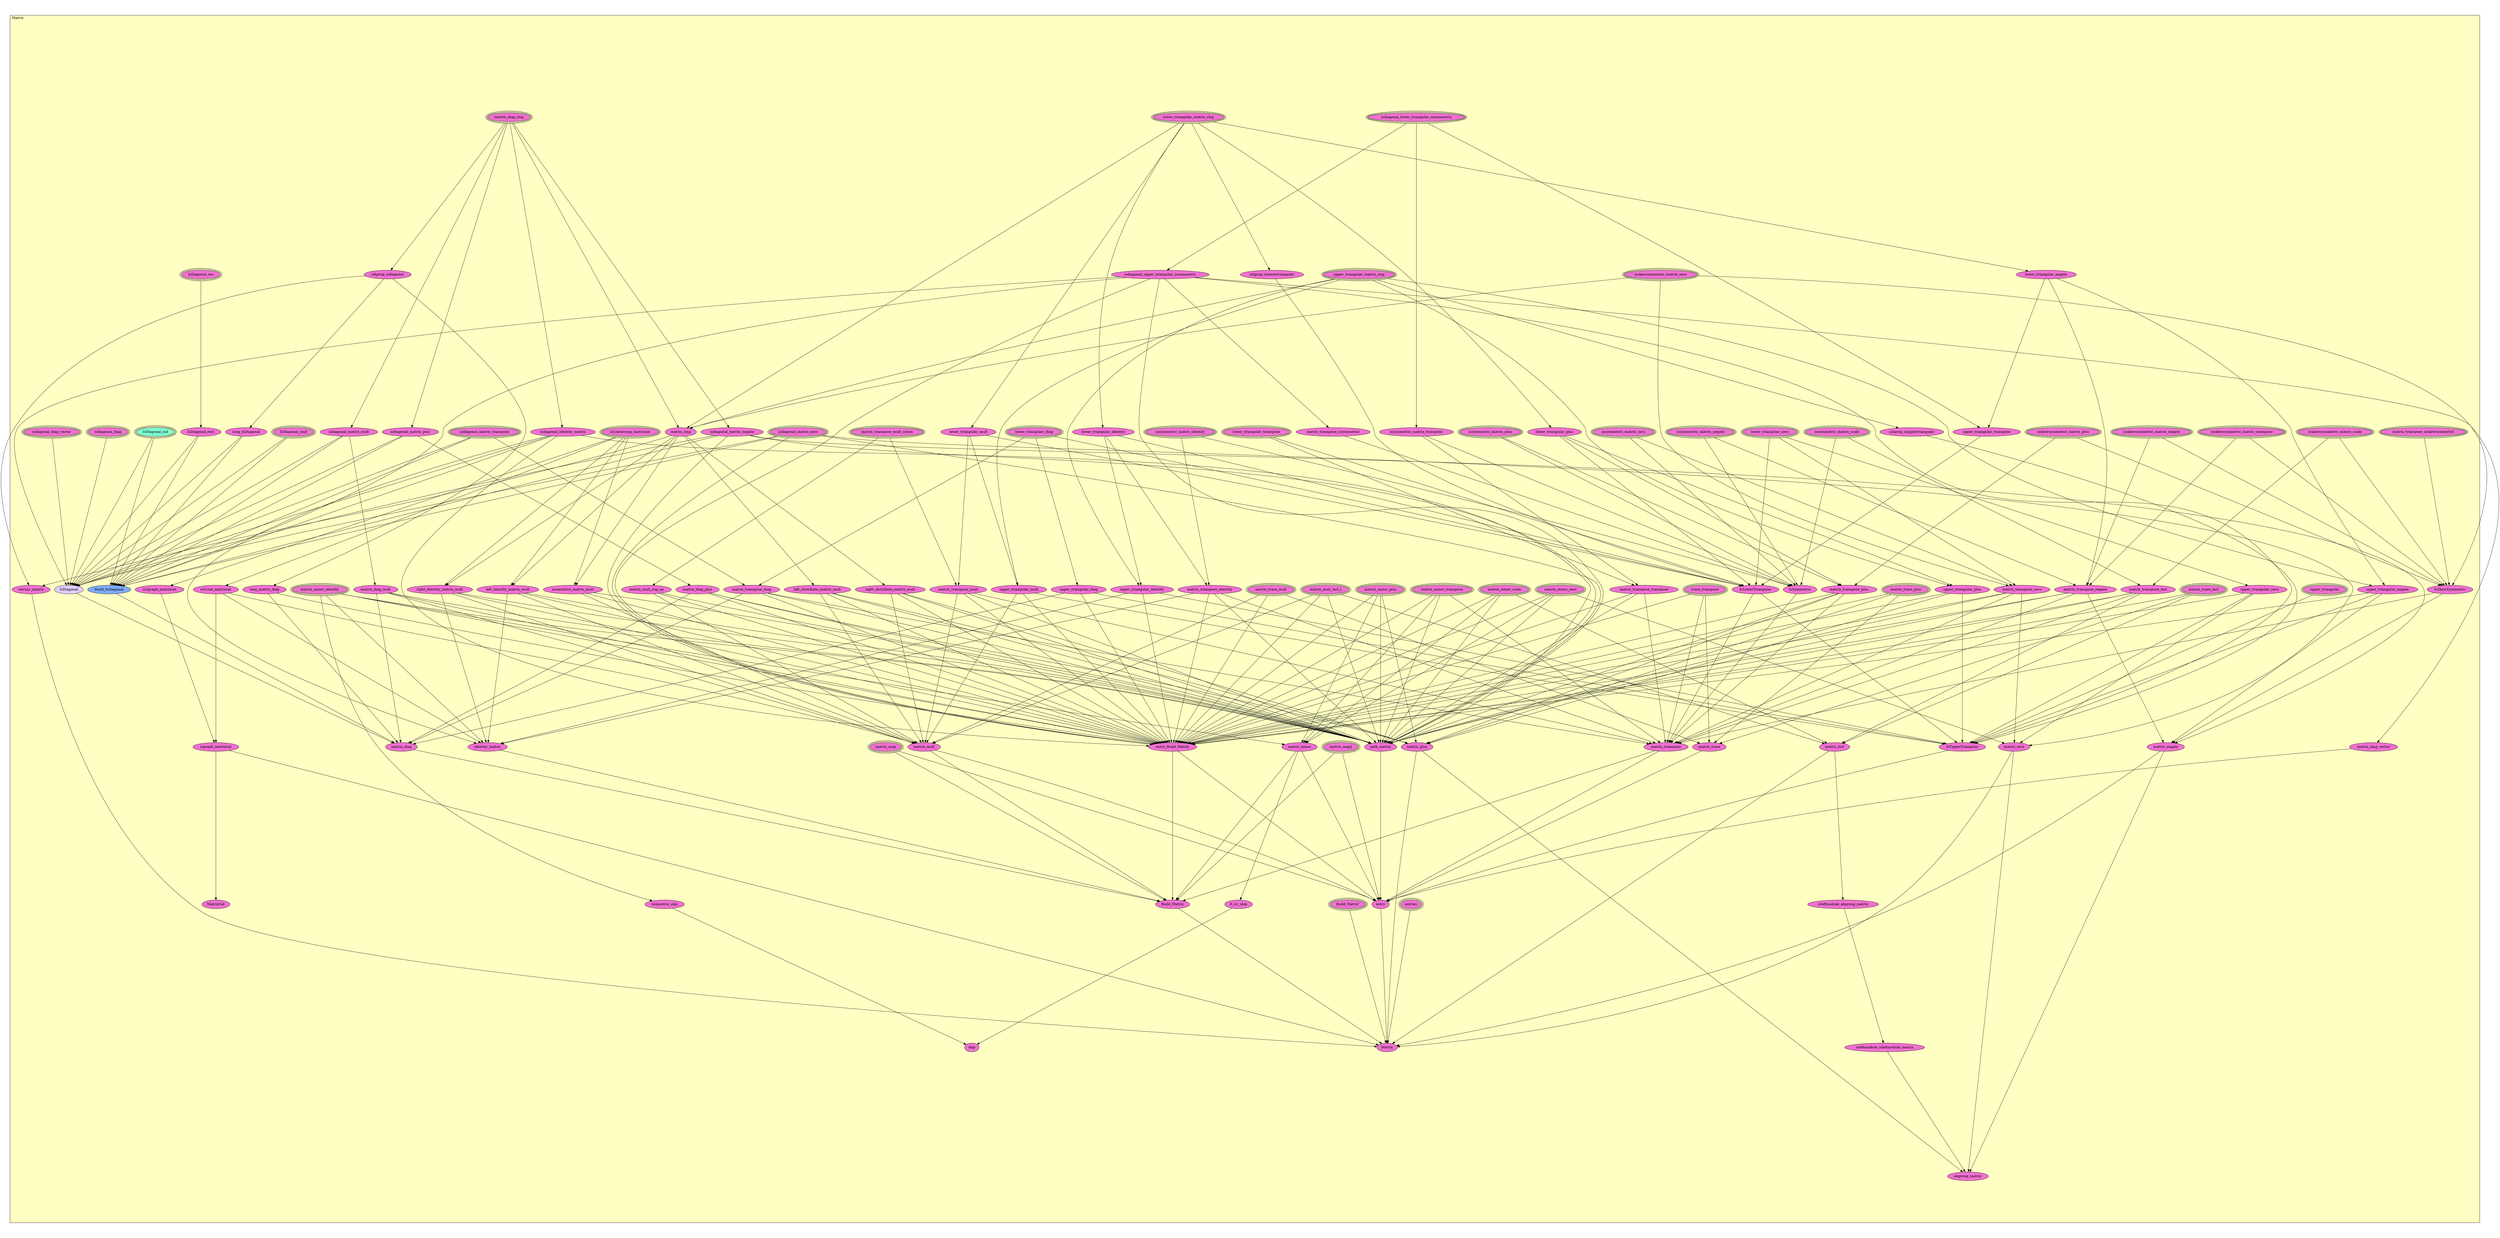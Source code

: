 digraph HoTT_Algebra_Rings_Matrix {
  graph [ratio=0.5]
  node [style=filled]
Matrix_is1catstrong_matrixcat [label="is1catstrong_matrixcat", URL=<Matrix.html#is1catstrong_matrixcat>, peripheries=3, fillcolor="#F070D1"] ;
Matrix_is2graph_matrixcat [label="is2graph_matrixcat", URL=<Matrix.html#is2graph_matrixcat>, fillcolor="#F070D1"] ;
Matrix_is01cat_matrixcat [label="is01cat_matrixcat", URL=<Matrix.html#is01cat_matrixcat>, fillcolor="#F070D1"] ;
Matrix_isgraph_matrixcat [label="isgraph_matrixcat", URL=<Matrix.html#isgraph_matrixcat>, fillcolor="#F070D1"] ;
Matrix_MatrixCat [label="MatrixCat", URL=<Matrix.html#MatrixCat>, fillcolor="#F070D1"] ;
Matrix_isskewsymmetric_matrix_plus [label="isskewsymmetric_matrix_plus", URL=<Matrix.html#isskewsymmetric_matrix_plus>, peripheries=3, fillcolor="#F070D1"] ;
Matrix_isskewsymmetric_matrix_transpose [label="isskewsymmetric_matrix_transpose", URL=<Matrix.html#isskewsymmetric_matrix_transpose>, peripheries=3, fillcolor="#F070D1"] ;
Matrix_isskewsymmetric_matrix_scale [label="isskewsymmetric_matrix_scale", URL=<Matrix.html#isskewsymmetric_matrix_scale>, peripheries=3, fillcolor="#F070D1"] ;
Matrix_isskewsymmetric_matrix_negate [label="isskewsymmetric_matrix_negate", URL=<Matrix.html#isskewsymmetric_matrix_negate>, peripheries=3, fillcolor="#F070D1"] ;
Matrix_isskewsymmetric_matrix_zero [label="isskewsymmetric_matrix_zero", URL=<Matrix.html#isskewsymmetric_matrix_zero>, peripheries=3, fillcolor="#F070D1"] ;
Matrix_matrix_transpose_isskewsymmetric [label="matrix_transpose_isskewsymmetric", URL=<Matrix.html#matrix_transpose_isskewsymmetric>, peripheries=3, fillcolor="#F070D1"] ;
Matrix_IsSkewSymmetric [label="IsSkewSymmetric", URL=<Matrix.html#IsSkewSymmetric>, fillcolor="#F070D1"] ;
Matrix_isdiagonal_lower_triangular_issymmetric [label="isdiagonal_lower_triangular_issymmetric", URL=<Matrix.html#isdiagonal_lower_triangular_issymmetric>, peripheries=3, fillcolor="#F070D1"] ;
Matrix_isdiagonal_upper_triangular_issymmetric [label="isdiagonal_upper_triangular_issymmetric", URL=<Matrix.html#isdiagonal_upper_triangular_issymmetric>, fillcolor="#F070D1"] ;
Matrix_issymmetric_matrix_transpose [label="issymmetric_matrix_transpose", URL=<Matrix.html#issymmetric_matrix_transpose>, fillcolor="#F070D1"] ;
Matrix_issymmetric_matrix_scale [label="issymmetric_matrix_scale", URL=<Matrix.html#issymmetric_matrix_scale>, peripheries=3, fillcolor="#F070D1"] ;
Matrix_issymmetric_matrix_negate [label="issymmetric_matrix_negate", URL=<Matrix.html#issymmetric_matrix_negate>, peripheries=3, fillcolor="#F070D1"] ;
Matrix_issymmetric_matrix_plus [label="issymmetric_matrix_plus", URL=<Matrix.html#issymmetric_matrix_plus>, peripheries=3, fillcolor="#F070D1"] ;
Matrix_issymmetric_matrix_identity [label="issymmetric_matrix_identity", URL=<Matrix.html#issymmetric_matrix_identity>, peripheries=3, fillcolor="#F070D1"] ;
Matrix_issymmetric_matrix_zero [label="issymmetric_matrix_zero", URL=<Matrix.html#issymmetric_matrix_zero>, peripheries=3, fillcolor="#F070D1"] ;
Matrix_matrix_transpose_issymmetric [label="matrix_transpose_issymmetric", URL=<Matrix.html#matrix_transpose_issymmetric>, fillcolor="#F070D1"] ;
Matrix_IsSymmetric [label="IsSymmetric", URL=<Matrix.html#IsSymmetric>, fillcolor="#F070D1"] ;
Matrix_lower_triangular_matrix_ring [label="lower_triangular_matrix_ring", URL=<Matrix.html#lower_triangular_matrix_ring>, peripheries=3, fillcolor="#F070D1"] ;
Matrix_upper_triangular_matrix_ring [label="upper_triangular_matrix_ring", URL=<Matrix.html#upper_triangular_matrix_ring>, peripheries=3, fillcolor="#F070D1"] ;
Matrix_lower_triangular_diag [label="lower_triangular_diag", URL=<Matrix.html#lower_triangular_diag>, peripheries=3, fillcolor="#F070D1"] ;
Matrix_upper_triangular_diag [label="upper_triangular_diag", URL=<Matrix.html#upper_triangular_diag>, fillcolor="#F070D1"] ;
Matrix_lower_triangular_identity [label="lower_triangular_identity", URL=<Matrix.html#lower_triangular_identity>, fillcolor="#F070D1"] ;
Matrix_upper_triangular_identity [label="upper_triangular_identity", URL=<Matrix.html#upper_triangular_identity>, fillcolor="#F070D1"] ;
Matrix_lower_triangular_zero [label="lower_triangular_zero", URL=<Matrix.html#lower_triangular_zero>, peripheries=3, fillcolor="#F070D1"] ;
Matrix_upper_triangular_zero [label="upper_triangular_zero", URL=<Matrix.html#upper_triangular_zero>, fillcolor="#F070D1"] ;
Matrix_lower_triangular_mult [label="lower_triangular_mult", URL=<Matrix.html#lower_triangular_mult>, fillcolor="#F070D1"] ;
Matrix_upper_triangular_mult [label="upper_triangular_mult", URL=<Matrix.html#upper_triangular_mult>, fillcolor="#F070D1"] ;
Matrix_lower_triangular_negate [label="lower_triangular_negate", URL=<Matrix.html#lower_triangular_negate>, fillcolor="#F070D1"] ;
Matrix_upper_triangular_negate [label="upper_triangular_negate", URL=<Matrix.html#upper_triangular_negate>, fillcolor="#F070D1"] ;
Matrix_lower_triangular_plus [label="lower_triangular_plus", URL=<Matrix.html#lower_triangular_plus>, fillcolor="#F070D1"] ;
Matrix_upper_triangular_plus [label="upper_triangular_plus", URL=<Matrix.html#upper_triangular_plus>, fillcolor="#F070D1"] ;
Matrix_lower_triangular_transpose [label="lower_triangular_transpose", URL=<Matrix.html#lower_triangular_transpose>, peripheries=3, fillcolor="#F070D1"] ;
Matrix_ishprop_islowertriangular [label="ishprop_islowertriangular", URL=<Matrix.html#ishprop_islowertriangular>, fillcolor="#F070D1"] ;
Matrix_upper_triangular_transpose [label="upper_triangular_transpose", URL=<Matrix.html#upper_triangular_transpose>, fillcolor="#F070D1"] ;
Matrix_IsLowerTriangular [label="IsLowerTriangular", URL=<Matrix.html#IsLowerTriangular>, fillcolor="#F070D1"] ;
Matrix_ishprop_isuppertriangular [label="ishprop_isuppertriangular", URL=<Matrix.html#ishprop_isuppertriangular>, fillcolor="#F070D1"] ;
Matrix_upper_triangular [label="upper_triangular", URL=<Matrix.html#upper_triangular>, peripheries=3, fillcolor="#F070D1"] ;
Matrix_IsUpperTriangular [label="IsUpperTriangular", URL=<Matrix.html#IsUpperTriangular>, fillcolor="#F070D1"] ;
Matrix_matrix_minor_transpose [label="matrix_minor_transpose", URL=<Matrix.html#matrix_minor_transpose>, peripheries=3, fillcolor="#F070D1"] ;
Matrix_matrix_minor_scale [label="matrix_minor_scale", URL=<Matrix.html#matrix_minor_scale>, peripheries=3, fillcolor="#F070D1"] ;
Matrix_matrix_minor_plus [label="matrix_minor_plus", URL=<Matrix.html#matrix_minor_plus>, peripheries=3, fillcolor="#F070D1"] ;
Matrix_matrix_minor_identity [label="matrix_minor_identity", URL=<Matrix.html#matrix_minor_identity>, peripheries=3, fillcolor="#F070D1"] ;
Matrix_matrix_minor_zero [label="matrix_minor_zero", URL=<Matrix.html#matrix_minor_zero>, peripheries=3, fillcolor="#F070D1"] ;
Matrix_matrix_minor [label="matrix_minor", URL=<Matrix.html#matrix_minor>, fillcolor="#F070D1"] ;
Matrix_lt_n1_skip [label="lt_n1_skip", URL=<Matrix.html#lt_n1_skip>, fillcolor="#F070D1"] ;
Matrix_isinjective_skip [label="isinjective_skip", URL=<Matrix.html#isinjective_skip>, fillcolor="#F070D1"] ;
Matrix_skip [label="skip", URL=<Matrix.html#skip>, fillcolor="#F070D1"] ;
Matrix_trace_transpose [label="trace_transpose", URL=<Matrix.html#trace_transpose>, peripheries=3, fillcolor="#F070D1"] ;
Matrix_matrix_trace_mult [label="matrix_trace_mult", URL=<Matrix.html#matrix_trace_mult>, peripheries=3, fillcolor="#F070D1"] ;
Matrix_matrix_trace_lact [label="matrix_trace_lact", URL=<Matrix.html#matrix_trace_lact>, peripheries=3, fillcolor="#F070D1"] ;
Matrix_matrix_trace_plus [label="matrix_trace_plus", URL=<Matrix.html#matrix_trace_plus>, peripheries=3, fillcolor="#F070D1"] ;
Matrix_matrix_trace [label="matrix_trace", URL=<Matrix.html#matrix_trace>, fillcolor="#F070D1"] ;
Matrix_matrix_diag_ring [label="matrix_diag_ring", URL=<Matrix.html#matrix_diag_ring>, peripheries=3, fillcolor="#F070D1"] ;
Matrix_matrix_diag_vector [label="matrix_diag_vector", URL=<Matrix.html#matrix_diag_vector>, fillcolor="#F070D1"] ;
Matrix_isdiagonal_matrix_transpose [label="isdiagonal_matrix_transpose", URL=<Matrix.html#isdiagonal_matrix_transpose>, peripheries=3, fillcolor="#F070D1"] ;
Matrix_isdiagonal_matrix_mult [label="isdiagonal_matrix_mult", URL=<Matrix.html#isdiagonal_matrix_mult>, fillcolor="#F070D1"] ;
Matrix_isdiagonal_matrix_negate [label="isdiagonal_matrix_negate", URL=<Matrix.html#isdiagonal_matrix_negate>, fillcolor="#F070D1"] ;
Matrix_isdiagonal_matrix_plus [label="isdiagonal_matrix_plus", URL=<Matrix.html#isdiagonal_matrix_plus>, fillcolor="#F070D1"] ;
Matrix_isdiagonal_identity_matrix [label="isdiagonal_identity_matrix", URL=<Matrix.html#isdiagonal_identity_matrix>, fillcolor="#F070D1"] ;
Matrix_isdiagonal_matrix_zero [label="isdiagonal_matrix_zero", URL=<Matrix.html#isdiagonal_matrix_zero>, peripheries=3, fillcolor="#F070D1"] ;
Matrix_ishprop_isdiagonal [label="ishprop_isdiagonal", URL=<Matrix.html#ishprop_isdiagonal>, fillcolor="#F070D1"] ;
Matrix_issig_IsDiagonal [label="issig_IsDiagonal", URL=<Matrix.html#issig_IsDiagonal>, fillcolor="#F070D1"] ;
Matrix_isdiagonal_diag [label="isdiagonal_diag", URL=<Matrix.html#isdiagonal_diag>, peripheries=3, fillcolor="#F070D1"] ;
Matrix_isdiagonal_diag_vector [label="isdiagonal_diag_vector", URL=<Matrix.html#isdiagonal_diag_vector>, peripheries=3, fillcolor="#F070D1"] ;
Matrix_IsDiagonal_sind [label="IsDiagonal_sind", URL=<Matrix.html#IsDiagonal_sind>, peripheries=3, fillcolor="#F070D1"] ;
Matrix_IsDiagonal_rec [label="IsDiagonal_rec", URL=<Matrix.html#IsDiagonal_rec>, peripheries=3, fillcolor="#F070D1"] ;
Matrix_IsDiagonal_ind [label="IsDiagonal_ind", URL=<Matrix.html#IsDiagonal_ind>, peripheries=3, fillcolor="#7FFFD4"] ;
Matrix_IsDiagonal_rect [label="IsDiagonal_rect", URL=<Matrix.html#IsDiagonal_rect>, fillcolor="#F070D1"] ;
Matrix_Build_IsDiagonal [label="Build_IsDiagonal", URL=<Matrix.html#Build_IsDiagonal>, fillcolor="#7FAAFF"] ;
Matrix_IsDiagonal [label="IsDiagonal", URL=<Matrix.html#IsDiagonal>, fillcolor="#E2CDFA"] ;
Matrix_isinj_matrix_diag [label="isinj_matrix_diag", URL=<Matrix.html#isinj_matrix_diag>, fillcolor="#F070D1"] ;
Matrix_matrix_transpose_diag [label="matrix_transpose_diag", URL=<Matrix.html#matrix_transpose_diag>, fillcolor="#F070D1"] ;
Matrix_matrix_diag_mult [label="matrix_diag_mult", URL=<Matrix.html#matrix_diag_mult>, fillcolor="#F070D1"] ;
Matrix_matrix_diag_plus [label="matrix_diag_plus", URL=<Matrix.html#matrix_diag_plus>, fillcolor="#F070D1"] ;
Matrix_matrix_diag [label="matrix_diag", URL=<Matrix.html#matrix_diag>, fillcolor="#F070D1"] ;
Matrix_matrix_transpose_identity [label="matrix_transpose_identity", URL=<Matrix.html#matrix_transpose_identity>, fillcolor="#F070D1"] ;
Matrix_matrix_transpose_zero [label="matrix_transpose_zero", URL=<Matrix.html#matrix_transpose_zero>, fillcolor="#F070D1"] ;
Matrix_matrix_transpose_mult_comm [label="matrix_transpose_mult_comm", URL=<Matrix.html#matrix_transpose_mult_comm>, peripheries=3, fillcolor="#F070D1"] ;
Matrix_matrix_transpose_mult [label="matrix_transpose_mult", URL=<Matrix.html#matrix_transpose_mult>, fillcolor="#F070D1"] ;
Matrix_matrix_transpose_negate [label="matrix_transpose_negate", URL=<Matrix.html#matrix_transpose_negate>, fillcolor="#F070D1"] ;
Matrix_matrix_transpose_lact [label="matrix_transpose_lact", URL=<Matrix.html#matrix_transpose_lact>, fillcolor="#F070D1"] ;
Matrix_matrix_transpose_plus [label="matrix_transpose_plus", URL=<Matrix.html#matrix_transpose_plus>, fillcolor="#F070D1"] ;
Matrix_matrix_transpose_transpose [label="matrix_transpose_transpose", URL=<Matrix.html#matrix_transpose_transpose>, fillcolor="#F070D1"] ;
Matrix_matrix_transpose [label="matrix_transpose", URL=<Matrix.html#matrix_transpose>, fillcolor="#F070D1"] ;
Matrix_matrix_mult_rng_op [label="matrix_mult_rng_op", URL=<Matrix.html#matrix_mult_rng_op>, fillcolor="#F070D1"] ;
Matrix_matrix_mult_lact_l [label="matrix_mult_lact_l", URL=<Matrix.html#matrix_mult_lact_l>, peripheries=3, fillcolor="#F070D1"] ;
Matrix_matrix_ring [label="matrix_ring", URL=<Matrix.html#matrix_ring>, fillcolor="#F070D1"] ;
Matrix_right_identity_matrix_mult [label="right_identity_matrix_mult", URL=<Matrix.html#right_identity_matrix_mult>, fillcolor="#F070D1"] ;
Matrix_left_identity_matrix_mult [label="left_identity_matrix_mult", URL=<Matrix.html#left_identity_matrix_mult>, fillcolor="#F070D1"] ;
Matrix_right_distribute_matrix_mult [label="right_distribute_matrix_mult", URL=<Matrix.html#right_distribute_matrix_mult>, fillcolor="#F070D1"] ;
Matrix_left_distribute_matrix_mult [label="left_distribute_matrix_mult", URL=<Matrix.html#left_distribute_matrix_mult>, fillcolor="#F070D1"] ;
Matrix_associative_matrix_mult [label="associative_matrix_mult", URL=<Matrix.html#associative_matrix_mult>, fillcolor="#F070D1"] ;
Matrix_identity_matrix [label="identity_matrix", URL=<Matrix.html#identity_matrix>, fillcolor="#F070D1"] ;
Matrix_matrix_mult [label="matrix_mult", URL=<Matrix.html#matrix_mult>, fillcolor="#F070D1"] ;
Matrix_matrix_lact [label="matrix_lact", URL=<Matrix.html#matrix_lact>, fillcolor="#F070D1"] ;
Matrix_isleftmodule_abgroup_matrix [label="isleftmodule_abgroup_matrix", URL=<Matrix.html#isleftmodule_abgroup_matrix>, fillcolor="#F070D1"] ;
Matrix_isleftmodule_isleftmodule_matrix [label="isleftmodule_isleftmodule_matrix", URL=<Matrix.html#isleftmodule_isleftmodule_matrix>, fillcolor="#F070D1"] ;
Matrix_matrix_negate [label="matrix_negate", URL=<Matrix.html#matrix_negate>, fillcolor="#F070D1"] ;
Matrix_matrix_zero [label="matrix_zero", URL=<Matrix.html#matrix_zero>, fillcolor="#F070D1"] ;
Matrix_matrix_plus [label="matrix_plus", URL=<Matrix.html#matrix_plus>, fillcolor="#F070D1"] ;
Matrix_abgroup_matrix [label="abgroup_matrix", URL=<Matrix.html#abgroup_matrix>, fillcolor="#F070D1"] ;
Matrix_path_matrix [label="path_matrix", URL=<Matrix.html#path_matrix>, fillcolor="#F070D1"] ;
Matrix_entry_Build_Matrix [label="entry_Build_Matrix", URL=<Matrix.html#entry_Build_Matrix>, fillcolor="#F070D1"] ;
Matrix_matrix_map2 [label="matrix_map2", URL=<Matrix.html#matrix_map2>, peripheries=3, fillcolor="#F070D1"] ;
Matrix_matrix_map [label="matrix_map", URL=<Matrix.html#matrix_map>, peripheries=3, fillcolor="#F070D1"] ;
Matrix_entry [label="entry", URL=<Matrix.html#entry>, fillcolor="#F070D1"] ;
Matrix_entries [label="entries", URL=<Matrix.html#entries>, peripheries=3, fillcolor="#F070D1"] ;
Matrix_Build_Matrix_ [label="Build_Matrix'", URL=<Matrix.html#Build_Matrix'>, peripheries=3, fillcolor="#F070D1"] ;
Matrix_Build_Matrix [label="Build_Matrix", URL=<Matrix.html#Build_Matrix>, fillcolor="#F070D1"] ;
Matrix_istrunc_matrix [label="istrunc_matrix", URL=<Matrix.html#istrunc_matrix>, fillcolor="#F070D1"] ;
Matrix_Matrix [label="Matrix", URL=<Matrix.html#Matrix>, fillcolor="#F070D1"] ;
  Matrix_is1catstrong_matrixcat -> Matrix_is2graph_matrixcat [] ;
  Matrix_is1catstrong_matrixcat -> Matrix_is01cat_matrixcat [] ;
  Matrix_is1catstrong_matrixcat -> Matrix_right_identity_matrix_mult [] ;
  Matrix_is1catstrong_matrixcat -> Matrix_left_identity_matrix_mult [] ;
  Matrix_is1catstrong_matrixcat -> Matrix_associative_matrix_mult [] ;
  Matrix_is2graph_matrixcat -> Matrix_isgraph_matrixcat [] ;
  Matrix_is01cat_matrixcat -> Matrix_isgraph_matrixcat [] ;
  Matrix_is01cat_matrixcat -> Matrix_identity_matrix [] ;
  Matrix_is01cat_matrixcat -> Matrix_matrix_mult [] ;
  Matrix_isgraph_matrixcat -> Matrix_MatrixCat [] ;
  Matrix_isgraph_matrixcat -> Matrix_Matrix [] ;
  Matrix_isskewsymmetric_matrix_plus -> Matrix_IsSkewSymmetric [] ;
  Matrix_isskewsymmetric_matrix_plus -> Matrix_matrix_transpose_plus [] ;
  Matrix_isskewsymmetric_matrix_transpose -> Matrix_IsSkewSymmetric [] ;
  Matrix_isskewsymmetric_matrix_transpose -> Matrix_matrix_transpose_negate [] ;
  Matrix_isskewsymmetric_matrix_scale -> Matrix_IsSkewSymmetric [] ;
  Matrix_isskewsymmetric_matrix_scale -> Matrix_matrix_transpose_lact [] ;
  Matrix_isskewsymmetric_matrix_negate -> Matrix_IsSkewSymmetric [] ;
  Matrix_isskewsymmetric_matrix_negate -> Matrix_matrix_transpose_negate [] ;
  Matrix_isskewsymmetric_matrix_zero -> Matrix_IsSkewSymmetric [] ;
  Matrix_isskewsymmetric_matrix_zero -> Matrix_matrix_transpose_zero [] ;
  Matrix_isskewsymmetric_matrix_zero -> Matrix_matrix_ring [] ;
  Matrix_matrix_transpose_isskewsymmetric -> Matrix_IsSkewSymmetric [] ;
  Matrix_IsSkewSymmetric -> Matrix_matrix_transpose [] ;
  Matrix_IsSkewSymmetric -> Matrix_matrix_negate [] ;
  Matrix_isdiagonal_lower_triangular_issymmetric -> Matrix_isdiagonal_upper_triangular_issymmetric [] ;
  Matrix_isdiagonal_lower_triangular_issymmetric -> Matrix_issymmetric_matrix_transpose [] ;
  Matrix_isdiagonal_lower_triangular_issymmetric -> Matrix_upper_triangular_transpose [] ;
  Matrix_isdiagonal_upper_triangular_issymmetric -> Matrix_matrix_transpose_issymmetric [] ;
  Matrix_isdiagonal_upper_triangular_issymmetric -> Matrix_IsUpperTriangular [] ;
  Matrix_isdiagonal_upper_triangular_issymmetric -> Matrix_matrix_diag_vector [] ;
  Matrix_isdiagonal_upper_triangular_issymmetric -> Matrix_Build_IsDiagonal [] ;
  Matrix_isdiagonal_upper_triangular_issymmetric -> Matrix_IsDiagonal [] ;
  Matrix_isdiagonal_upper_triangular_issymmetric -> Matrix_path_matrix [] ;
  Matrix_isdiagonal_upper_triangular_issymmetric -> Matrix_entry_Build_Matrix [] ;
  Matrix_issymmetric_matrix_transpose -> Matrix_IsSymmetric [] ;
  Matrix_issymmetric_matrix_transpose -> Matrix_matrix_transpose_transpose [] ;
  Matrix_issymmetric_matrix_scale -> Matrix_IsSymmetric [] ;
  Matrix_issymmetric_matrix_scale -> Matrix_matrix_transpose_lact [] ;
  Matrix_issymmetric_matrix_negate -> Matrix_IsSymmetric [] ;
  Matrix_issymmetric_matrix_negate -> Matrix_matrix_transpose_negate [] ;
  Matrix_issymmetric_matrix_plus -> Matrix_IsSymmetric [] ;
  Matrix_issymmetric_matrix_plus -> Matrix_matrix_transpose_plus [] ;
  Matrix_issymmetric_matrix_identity -> Matrix_IsSymmetric [] ;
  Matrix_issymmetric_matrix_identity -> Matrix_matrix_transpose_identity [] ;
  Matrix_issymmetric_matrix_zero -> Matrix_IsSymmetric [] ;
  Matrix_issymmetric_matrix_zero -> Matrix_matrix_transpose_zero [] ;
  Matrix_matrix_transpose_issymmetric -> Matrix_IsSymmetric [] ;
  Matrix_IsSymmetric -> Matrix_matrix_transpose [] ;
  Matrix_lower_triangular_matrix_ring -> Matrix_lower_triangular_identity [] ;
  Matrix_lower_triangular_matrix_ring -> Matrix_lower_triangular_mult [] ;
  Matrix_lower_triangular_matrix_ring -> Matrix_lower_triangular_negate [] ;
  Matrix_lower_triangular_matrix_ring -> Matrix_lower_triangular_plus [] ;
  Matrix_lower_triangular_matrix_ring -> Matrix_ishprop_islowertriangular [] ;
  Matrix_lower_triangular_matrix_ring -> Matrix_matrix_ring [] ;
  Matrix_upper_triangular_matrix_ring -> Matrix_upper_triangular_identity [] ;
  Matrix_upper_triangular_matrix_ring -> Matrix_upper_triangular_mult [] ;
  Matrix_upper_triangular_matrix_ring -> Matrix_upper_triangular_negate [] ;
  Matrix_upper_triangular_matrix_ring -> Matrix_upper_triangular_plus [] ;
  Matrix_upper_triangular_matrix_ring -> Matrix_ishprop_isuppertriangular [] ;
  Matrix_upper_triangular_matrix_ring -> Matrix_matrix_ring [] ;
  Matrix_lower_triangular_diag -> Matrix_upper_triangular_diag [] ;
  Matrix_lower_triangular_diag -> Matrix_IsLowerTriangular [] ;
  Matrix_lower_triangular_diag -> Matrix_matrix_transpose_diag [] ;
  Matrix_upper_triangular_diag -> Matrix_IsUpperTriangular [] ;
  Matrix_upper_triangular_diag -> Matrix_matrix_diag [] ;
  Matrix_upper_triangular_diag -> Matrix_entry_Build_Matrix [] ;
  Matrix_lower_triangular_identity -> Matrix_upper_triangular_identity [] ;
  Matrix_lower_triangular_identity -> Matrix_IsLowerTriangular [] ;
  Matrix_lower_triangular_identity -> Matrix_matrix_transpose_identity [] ;
  Matrix_upper_triangular_identity -> Matrix_IsUpperTriangular [] ;
  Matrix_upper_triangular_identity -> Matrix_identity_matrix [] ;
  Matrix_upper_triangular_identity -> Matrix_entry_Build_Matrix [] ;
  Matrix_lower_triangular_zero -> Matrix_upper_triangular_zero [] ;
  Matrix_lower_triangular_zero -> Matrix_IsLowerTriangular [] ;
  Matrix_lower_triangular_zero -> Matrix_matrix_transpose_zero [] ;
  Matrix_upper_triangular_zero -> Matrix_IsUpperTriangular [] ;
  Matrix_upper_triangular_zero -> Matrix_matrix_zero [] ;
  Matrix_upper_triangular_zero -> Matrix_entry_Build_Matrix [] ;
  Matrix_lower_triangular_mult -> Matrix_upper_triangular_mult [] ;
  Matrix_lower_triangular_mult -> Matrix_IsLowerTriangular [] ;
  Matrix_lower_triangular_mult -> Matrix_matrix_transpose_mult [] ;
  Matrix_upper_triangular_mult -> Matrix_IsUpperTriangular [] ;
  Matrix_upper_triangular_mult -> Matrix_matrix_mult [] ;
  Matrix_upper_triangular_mult -> Matrix_entry_Build_Matrix [] ;
  Matrix_lower_triangular_negate -> Matrix_upper_triangular_negate [] ;
  Matrix_lower_triangular_negate -> Matrix_upper_triangular_transpose [] ;
  Matrix_lower_triangular_negate -> Matrix_matrix_transpose_negate [] ;
  Matrix_upper_triangular_negate -> Matrix_IsUpperTriangular [] ;
  Matrix_upper_triangular_negate -> Matrix_matrix_negate [] ;
  Matrix_upper_triangular_negate -> Matrix_entry_Build_Matrix [] ;
  Matrix_lower_triangular_plus -> Matrix_upper_triangular_plus [] ;
  Matrix_lower_triangular_plus -> Matrix_IsLowerTriangular [] ;
  Matrix_lower_triangular_plus -> Matrix_matrix_transpose_plus [] ;
  Matrix_upper_triangular_plus -> Matrix_IsUpperTriangular [] ;
  Matrix_upper_triangular_plus -> Matrix_matrix_plus [] ;
  Matrix_upper_triangular_plus -> Matrix_entry_Build_Matrix [] ;
  Matrix_lower_triangular_transpose -> Matrix_IsLowerTriangular [] ;
  Matrix_lower_triangular_transpose -> Matrix_matrix_transpose_transpose [] ;
  Matrix_ishprop_islowertriangular -> Matrix_IsLowerTriangular [] ;
  Matrix_upper_triangular_transpose -> Matrix_IsLowerTriangular [] ;
  Matrix_IsLowerTriangular -> Matrix_IsUpperTriangular [] ;
  Matrix_IsLowerTriangular -> Matrix_matrix_transpose [] ;
  Matrix_ishprop_isuppertriangular -> Matrix_IsUpperTriangular [] ;
  Matrix_upper_triangular -> Matrix_IsUpperTriangular [] ;
  Matrix_IsUpperTriangular -> Matrix_entry [] ;
  Matrix_matrix_minor_transpose -> Matrix_matrix_minor [] ;
  Matrix_matrix_minor_transpose -> Matrix_matrix_transpose [] ;
  Matrix_matrix_minor_transpose -> Matrix_path_matrix [] ;
  Matrix_matrix_minor_transpose -> Matrix_entry_Build_Matrix [] ;
  Matrix_matrix_minor_scale -> Matrix_matrix_minor [] ;
  Matrix_matrix_minor_scale -> Matrix_matrix_lact [] ;
  Matrix_matrix_minor_scale -> Matrix_path_matrix [] ;
  Matrix_matrix_minor_scale -> Matrix_entry_Build_Matrix [] ;
  Matrix_matrix_minor_plus -> Matrix_matrix_minor [] ;
  Matrix_matrix_minor_plus -> Matrix_matrix_plus [] ;
  Matrix_matrix_minor_plus -> Matrix_path_matrix [] ;
  Matrix_matrix_minor_plus -> Matrix_entry_Build_Matrix [] ;
  Matrix_matrix_minor_identity -> Matrix_matrix_minor [] ;
  Matrix_matrix_minor_identity -> Matrix_isinjective_skip [] ;
  Matrix_matrix_minor_identity -> Matrix_identity_matrix [] ;
  Matrix_matrix_minor_identity -> Matrix_path_matrix [] ;
  Matrix_matrix_minor_identity -> Matrix_entry_Build_Matrix [] ;
  Matrix_matrix_minor_zero -> Matrix_matrix_minor [] ;
  Matrix_matrix_minor_zero -> Matrix_matrix_zero [] ;
  Matrix_matrix_minor_zero -> Matrix_path_matrix [] ;
  Matrix_matrix_minor_zero -> Matrix_entry_Build_Matrix [] ;
  Matrix_matrix_minor -> Matrix_lt_n1_skip [] ;
  Matrix_matrix_minor -> Matrix_entry [] ;
  Matrix_matrix_minor -> Matrix_Build_Matrix [] ;
  Matrix_lt_n1_skip -> Matrix_skip [] ;
  Matrix_isinjective_skip -> Matrix_skip [] ;
  Matrix_trace_transpose -> Matrix_matrix_trace [] ;
  Matrix_trace_transpose -> Matrix_matrix_transpose [] ;
  Matrix_trace_transpose -> Matrix_entry_Build_Matrix [] ;
  Matrix_matrix_trace_mult -> Matrix_matrix_trace [] ;
  Matrix_matrix_trace_mult -> Matrix_matrix_mult [] ;
  Matrix_matrix_trace_mult -> Matrix_entry_Build_Matrix [] ;
  Matrix_matrix_trace_lact -> Matrix_matrix_trace [] ;
  Matrix_matrix_trace_lact -> Matrix_matrix_lact [] ;
  Matrix_matrix_trace_lact -> Matrix_entry_Build_Matrix [] ;
  Matrix_matrix_trace_plus -> Matrix_matrix_trace [] ;
  Matrix_matrix_trace_plus -> Matrix_matrix_plus [] ;
  Matrix_matrix_trace_plus -> Matrix_entry_Build_Matrix [] ;
  Matrix_matrix_trace -> Matrix_entry [] ;
  Matrix_matrix_diag_ring -> Matrix_isdiagonal_matrix_mult [] ;
  Matrix_matrix_diag_ring -> Matrix_isdiagonal_matrix_negate [] ;
  Matrix_matrix_diag_ring -> Matrix_isdiagonal_matrix_plus [] ;
  Matrix_matrix_diag_ring -> Matrix_isdiagonal_identity_matrix [] ;
  Matrix_matrix_diag_ring -> Matrix_ishprop_isdiagonal [] ;
  Matrix_matrix_diag_ring -> Matrix_matrix_ring [] ;
  Matrix_matrix_diag_vector -> Matrix_entry [] ;
  Matrix_isdiagonal_matrix_transpose -> Matrix_Build_IsDiagonal [] ;
  Matrix_isdiagonal_matrix_transpose -> Matrix_IsDiagonal [] ;
  Matrix_isdiagonal_matrix_transpose -> Matrix_matrix_transpose_diag [] ;
  Matrix_isdiagonal_matrix_mult -> Matrix_Build_IsDiagonal [] ;
  Matrix_isdiagonal_matrix_mult -> Matrix_IsDiagonal [] ;
  Matrix_isdiagonal_matrix_mult -> Matrix_matrix_diag_mult [] ;
  Matrix_isdiagonal_matrix_negate -> Matrix_Build_IsDiagonal [] ;
  Matrix_isdiagonal_matrix_negate -> Matrix_IsDiagonal [] ;
  Matrix_isdiagonal_matrix_negate -> Matrix_matrix_negate [] ;
  Matrix_isdiagonal_matrix_negate -> Matrix_path_matrix [] ;
  Matrix_isdiagonal_matrix_negate -> Matrix_entry_Build_Matrix [] ;
  Matrix_isdiagonal_matrix_plus -> Matrix_Build_IsDiagonal [] ;
  Matrix_isdiagonal_matrix_plus -> Matrix_IsDiagonal [] ;
  Matrix_isdiagonal_matrix_plus -> Matrix_matrix_diag_plus [] ;
  Matrix_isdiagonal_identity_matrix -> Matrix_Build_IsDiagonal [] ;
  Matrix_isdiagonal_identity_matrix -> Matrix_IsDiagonal [] ;
  Matrix_isdiagonal_identity_matrix -> Matrix_identity_matrix [] ;
  Matrix_isdiagonal_identity_matrix -> Matrix_path_matrix [] ;
  Matrix_isdiagonal_identity_matrix -> Matrix_entry_Build_Matrix [] ;
  Matrix_isdiagonal_matrix_zero -> Matrix_Build_IsDiagonal [] ;
  Matrix_isdiagonal_matrix_zero -> Matrix_IsDiagonal [] ;
  Matrix_isdiagonal_matrix_zero -> Matrix_matrix_zero [] ;
  Matrix_isdiagonal_matrix_zero -> Matrix_path_matrix [] ;
  Matrix_isdiagonal_matrix_zero -> Matrix_entry_Build_Matrix [] ;
  Matrix_ishprop_isdiagonal -> Matrix_issig_IsDiagonal [] ;
  Matrix_ishprop_isdiagonal -> Matrix_isinj_matrix_diag [] ;
  Matrix_ishprop_isdiagonal -> Matrix_istrunc_matrix [] ;
  Matrix_issig_IsDiagonal -> Matrix_Build_IsDiagonal [] ;
  Matrix_issig_IsDiagonal -> Matrix_IsDiagonal [] ;
  Matrix_isdiagonal_diag -> Matrix_IsDiagonal [] ;
  Matrix_isdiagonal_diag_vector -> Matrix_IsDiagonal [] ;
  Matrix_IsDiagonal_sind -> Matrix_Build_IsDiagonal [] ;
  Matrix_IsDiagonal_sind -> Matrix_IsDiagonal [] ;
  Matrix_IsDiagonal_rec -> Matrix_IsDiagonal_rect [] ;
  Matrix_IsDiagonal_ind -> Matrix_Build_IsDiagonal [] ;
  Matrix_IsDiagonal_ind -> Matrix_IsDiagonal [] ;
  Matrix_IsDiagonal_rect -> Matrix_Build_IsDiagonal [] ;
  Matrix_IsDiagonal_rect -> Matrix_IsDiagonal [] ;
  Matrix_Build_IsDiagonal -> Matrix_matrix_diag [] ;
  Matrix_IsDiagonal -> Matrix_matrix_diag [] ;
  Matrix_isinj_matrix_diag -> Matrix_matrix_diag [] ;
  Matrix_isinj_matrix_diag -> Matrix_entry_Build_Matrix [] ;
  Matrix_matrix_transpose_diag -> Matrix_matrix_diag [] ;
  Matrix_matrix_transpose_diag -> Matrix_matrix_transpose [] ;
  Matrix_matrix_transpose_diag -> Matrix_path_matrix [] ;
  Matrix_matrix_transpose_diag -> Matrix_entry_Build_Matrix [] ;
  Matrix_matrix_diag_mult -> Matrix_matrix_diag [] ;
  Matrix_matrix_diag_mult -> Matrix_matrix_mult [] ;
  Matrix_matrix_diag_mult -> Matrix_path_matrix [] ;
  Matrix_matrix_diag_mult -> Matrix_entry_Build_Matrix [] ;
  Matrix_matrix_diag_plus -> Matrix_matrix_diag [] ;
  Matrix_matrix_diag_plus -> Matrix_matrix_plus [] ;
  Matrix_matrix_diag_plus -> Matrix_path_matrix [] ;
  Matrix_matrix_diag_plus -> Matrix_entry_Build_Matrix [] ;
  Matrix_matrix_diag -> Matrix_Build_Matrix [] ;
  Matrix_matrix_transpose_identity -> Matrix_matrix_transpose [] ;
  Matrix_matrix_transpose_identity -> Matrix_identity_matrix [] ;
  Matrix_matrix_transpose_identity -> Matrix_path_matrix [] ;
  Matrix_matrix_transpose_identity -> Matrix_entry_Build_Matrix [] ;
  Matrix_matrix_transpose_zero -> Matrix_matrix_transpose [] ;
  Matrix_matrix_transpose_zero -> Matrix_matrix_zero [] ;
  Matrix_matrix_transpose_zero -> Matrix_path_matrix [] ;
  Matrix_matrix_transpose_zero -> Matrix_entry_Build_Matrix [] ;
  Matrix_matrix_transpose_mult_comm -> Matrix_matrix_transpose_mult [] ;
  Matrix_matrix_transpose_mult_comm -> Matrix_matrix_mult_rng_op [] ;
  Matrix_matrix_transpose_mult -> Matrix_matrix_transpose [] ;
  Matrix_matrix_transpose_mult -> Matrix_matrix_mult [] ;
  Matrix_matrix_transpose_mult -> Matrix_path_matrix [] ;
  Matrix_matrix_transpose_mult -> Matrix_entry_Build_Matrix [] ;
  Matrix_matrix_transpose_negate -> Matrix_matrix_transpose [] ;
  Matrix_matrix_transpose_negate -> Matrix_matrix_negate [] ;
  Matrix_matrix_transpose_negate -> Matrix_path_matrix [] ;
  Matrix_matrix_transpose_negate -> Matrix_entry_Build_Matrix [] ;
  Matrix_matrix_transpose_lact -> Matrix_matrix_transpose [] ;
  Matrix_matrix_transpose_lact -> Matrix_matrix_lact [] ;
  Matrix_matrix_transpose_lact -> Matrix_path_matrix [] ;
  Matrix_matrix_transpose_lact -> Matrix_entry_Build_Matrix [] ;
  Matrix_matrix_transpose_plus -> Matrix_matrix_transpose [] ;
  Matrix_matrix_transpose_plus -> Matrix_matrix_plus [] ;
  Matrix_matrix_transpose_plus -> Matrix_path_matrix [] ;
  Matrix_matrix_transpose_plus -> Matrix_entry_Build_Matrix [] ;
  Matrix_matrix_transpose_transpose -> Matrix_matrix_transpose [] ;
  Matrix_matrix_transpose_transpose -> Matrix_path_matrix [] ;
  Matrix_matrix_transpose_transpose -> Matrix_entry_Build_Matrix [] ;
  Matrix_matrix_transpose -> Matrix_entry [] ;
  Matrix_matrix_transpose -> Matrix_Build_Matrix [] ;
  Matrix_matrix_mult_rng_op -> Matrix_matrix_mult [] ;
  Matrix_matrix_mult_rng_op -> Matrix_path_matrix [] ;
  Matrix_matrix_mult_rng_op -> Matrix_entry_Build_Matrix [] ;
  Matrix_matrix_mult_lact_l -> Matrix_matrix_mult [] ;
  Matrix_matrix_mult_lact_l -> Matrix_matrix_lact [] ;
  Matrix_matrix_mult_lact_l -> Matrix_path_matrix [] ;
  Matrix_matrix_mult_lact_l -> Matrix_entry_Build_Matrix [] ;
  Matrix_matrix_ring -> Matrix_right_identity_matrix_mult [] ;
  Matrix_matrix_ring -> Matrix_left_identity_matrix_mult [] ;
  Matrix_matrix_ring -> Matrix_right_distribute_matrix_mult [] ;
  Matrix_matrix_ring -> Matrix_left_distribute_matrix_mult [] ;
  Matrix_matrix_ring -> Matrix_associative_matrix_mult [] ;
  Matrix_matrix_ring -> Matrix_istrunc_matrix [] ;
  Matrix_right_identity_matrix_mult -> Matrix_identity_matrix [] ;
  Matrix_right_identity_matrix_mult -> Matrix_matrix_mult [] ;
  Matrix_right_identity_matrix_mult -> Matrix_path_matrix [] ;
  Matrix_right_identity_matrix_mult -> Matrix_entry_Build_Matrix [] ;
  Matrix_left_identity_matrix_mult -> Matrix_identity_matrix [] ;
  Matrix_left_identity_matrix_mult -> Matrix_matrix_mult [] ;
  Matrix_left_identity_matrix_mult -> Matrix_path_matrix [] ;
  Matrix_left_identity_matrix_mult -> Matrix_entry_Build_Matrix [] ;
  Matrix_right_distribute_matrix_mult -> Matrix_matrix_mult [] ;
  Matrix_right_distribute_matrix_mult -> Matrix_matrix_plus [] ;
  Matrix_right_distribute_matrix_mult -> Matrix_path_matrix [] ;
  Matrix_right_distribute_matrix_mult -> Matrix_entry_Build_Matrix [] ;
  Matrix_left_distribute_matrix_mult -> Matrix_matrix_mult [] ;
  Matrix_left_distribute_matrix_mult -> Matrix_matrix_plus [] ;
  Matrix_left_distribute_matrix_mult -> Matrix_path_matrix [] ;
  Matrix_left_distribute_matrix_mult -> Matrix_entry_Build_Matrix [] ;
  Matrix_associative_matrix_mult -> Matrix_matrix_mult [] ;
  Matrix_associative_matrix_mult -> Matrix_path_matrix [] ;
  Matrix_associative_matrix_mult -> Matrix_entry_Build_Matrix [] ;
  Matrix_identity_matrix -> Matrix_Build_Matrix [] ;
  Matrix_matrix_mult -> Matrix_entry [] ;
  Matrix_matrix_mult -> Matrix_Build_Matrix [] ;
  Matrix_matrix_lact -> Matrix_isleftmodule_abgroup_matrix [] ;
  Matrix_matrix_lact -> Matrix_Matrix [] ;
  Matrix_isleftmodule_abgroup_matrix -> Matrix_isleftmodule_isleftmodule_matrix [] ;
  Matrix_isleftmodule_isleftmodule_matrix -> Matrix_abgroup_matrix [] ;
  Matrix_matrix_negate -> Matrix_abgroup_matrix [] ;
  Matrix_matrix_negate -> Matrix_Matrix [] ;
  Matrix_matrix_zero -> Matrix_abgroup_matrix [] ;
  Matrix_matrix_zero -> Matrix_Matrix [] ;
  Matrix_matrix_plus -> Matrix_abgroup_matrix [] ;
  Matrix_matrix_plus -> Matrix_Matrix [] ;
  Matrix_path_matrix -> Matrix_entry [] ;
  Matrix_entry_Build_Matrix -> Matrix_entry [] ;
  Matrix_entry_Build_Matrix -> Matrix_Build_Matrix [] ;
  Matrix_matrix_map2 -> Matrix_entry [] ;
  Matrix_matrix_map2 -> Matrix_Build_Matrix [] ;
  Matrix_matrix_map -> Matrix_entry [] ;
  Matrix_matrix_map -> Matrix_Build_Matrix [] ;
  Matrix_entry -> Matrix_Matrix [] ;
  Matrix_entries -> Matrix_Matrix [] ;
  Matrix_Build_Matrix_ -> Matrix_Matrix [] ;
  Matrix_Build_Matrix -> Matrix_Matrix [] ;
  Matrix_istrunc_matrix -> Matrix_Matrix [] ;
subgraph cluster_Matrix { label="Matrix"; fillcolor="#FFFFC3"; labeljust=l; style=filled 
Matrix_Matrix; Matrix_istrunc_matrix; Matrix_Build_Matrix; Matrix_Build_Matrix_; Matrix_entries; Matrix_entry; Matrix_matrix_map; Matrix_matrix_map2; Matrix_entry_Build_Matrix; Matrix_path_matrix; Matrix_abgroup_matrix; Matrix_matrix_plus; Matrix_matrix_zero; Matrix_matrix_negate; Matrix_isleftmodule_isleftmodule_matrix; Matrix_isleftmodule_abgroup_matrix; Matrix_matrix_lact; Matrix_matrix_mult; Matrix_identity_matrix; Matrix_associative_matrix_mult; Matrix_left_distribute_matrix_mult; Matrix_right_distribute_matrix_mult; Matrix_left_identity_matrix_mult; Matrix_right_identity_matrix_mult; Matrix_matrix_ring; Matrix_matrix_mult_lact_l; Matrix_matrix_mult_rng_op; Matrix_matrix_transpose; Matrix_matrix_transpose_transpose; Matrix_matrix_transpose_plus; Matrix_matrix_transpose_lact; Matrix_matrix_transpose_negate; Matrix_matrix_transpose_mult; Matrix_matrix_transpose_mult_comm; Matrix_matrix_transpose_zero; Matrix_matrix_transpose_identity; Matrix_matrix_diag; Matrix_matrix_diag_plus; Matrix_matrix_diag_mult; Matrix_matrix_transpose_diag; Matrix_isinj_matrix_diag; Matrix_IsDiagonal; Matrix_Build_IsDiagonal; Matrix_IsDiagonal_rect; Matrix_IsDiagonal_ind; Matrix_IsDiagonal_rec; Matrix_IsDiagonal_sind; Matrix_isdiagonal_diag_vector; Matrix_isdiagonal_diag; Matrix_issig_IsDiagonal; Matrix_ishprop_isdiagonal; Matrix_isdiagonal_matrix_zero; Matrix_isdiagonal_identity_matrix; Matrix_isdiagonal_matrix_plus; Matrix_isdiagonal_matrix_negate; Matrix_isdiagonal_matrix_mult; Matrix_isdiagonal_matrix_transpose; Matrix_matrix_diag_vector; Matrix_matrix_diag_ring; Matrix_matrix_trace; Matrix_matrix_trace_plus; Matrix_matrix_trace_lact; Matrix_matrix_trace_mult; Matrix_trace_transpose; Matrix_skip; Matrix_isinjective_skip; Matrix_lt_n1_skip; Matrix_matrix_minor; Matrix_matrix_minor_zero; Matrix_matrix_minor_identity; Matrix_matrix_minor_plus; Matrix_matrix_minor_scale; Matrix_matrix_minor_transpose; Matrix_IsUpperTriangular; Matrix_upper_triangular; Matrix_ishprop_isuppertriangular; Matrix_IsLowerTriangular; Matrix_upper_triangular_transpose; Matrix_ishprop_islowertriangular; Matrix_lower_triangular_transpose; Matrix_upper_triangular_plus; Matrix_lower_triangular_plus; Matrix_upper_triangular_negate; Matrix_lower_triangular_negate; Matrix_upper_triangular_mult; Matrix_lower_triangular_mult; Matrix_upper_triangular_zero; Matrix_lower_triangular_zero; Matrix_upper_triangular_identity; Matrix_lower_triangular_identity; Matrix_upper_triangular_diag; Matrix_lower_triangular_diag; Matrix_upper_triangular_matrix_ring; Matrix_lower_triangular_matrix_ring; Matrix_IsSymmetric; Matrix_matrix_transpose_issymmetric; Matrix_issymmetric_matrix_zero; Matrix_issymmetric_matrix_identity; Matrix_issymmetric_matrix_plus; Matrix_issymmetric_matrix_negate; Matrix_issymmetric_matrix_scale; Matrix_issymmetric_matrix_transpose; Matrix_isdiagonal_upper_triangular_issymmetric; Matrix_isdiagonal_lower_triangular_issymmetric; Matrix_IsSkewSymmetric; Matrix_matrix_transpose_isskewsymmetric; Matrix_isskewsymmetric_matrix_zero; Matrix_isskewsymmetric_matrix_negate; Matrix_isskewsymmetric_matrix_scale; Matrix_isskewsymmetric_matrix_transpose; Matrix_isskewsymmetric_matrix_plus; Matrix_MatrixCat; Matrix_isgraph_matrixcat; Matrix_is01cat_matrixcat; Matrix_is2graph_matrixcat; Matrix_is1catstrong_matrixcat; };
} /* END */

